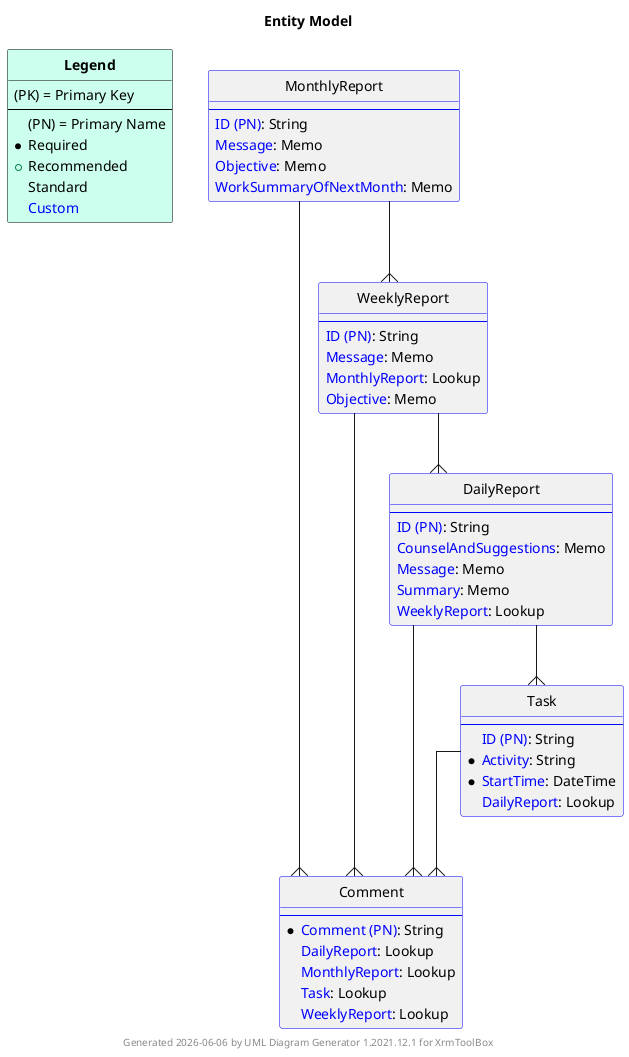 @startuml

hide circle
hide stereotype

skinparam linetype ortho
skinparam RoundCorner 5
skinparam Padding 1
skinparam ArrowFontSize 12
skinparam ClassBorderColor Black
skinparam ClassBorderColor<<custom>> Blue

entity **Legend** <<standard>> #CCFFEE {
    (PK) = Primary Key
    --
    (PN) = Primary Name
    * Required
    + Recommended
    Standard
    <color:blue>Custom</color>
}

title  Entity Model

footer Generated %date("yyyy-MM-dd") by UML Diagram Generator 1.2021.12.1 for XrmToolBox

entity Comment <<custom>>
{
    --
    *<color:blue>Comment (PN)</color>: String
    <color:blue>DailyReport</color>: Lookup
    <color:blue>MonthlyReport</color>: Lookup
    <color:blue>Task</color>: Lookup
    <color:blue>WeeklyReport</color>: Lookup
}

entity DailyReport <<custom>>
{
    --
    <color:blue>ID (PN)</color>: String
    <color:blue>CounselAndSuggestions</color>: Memo
    <color:blue>Message</color>: Memo
    <color:blue>Summary</color>: Memo
    <color:blue>WeeklyReport</color>: Lookup
}

entity MonthlyReport <<custom>>
{
    --
    <color:blue>ID (PN)</color>: String
    <color:blue>Message</color>: Memo
    <color:blue>Objective</color>: Memo
    <color:blue>WorkSummaryOfNextMonth</color>: Memo
}

entity Task <<custom>>
{
    --
    <color:blue>ID (PN)</color>: String
    *<color:blue>Activity</color>: String
    *<color:blue>StartTime</color>: DateTime
    <color:blue>DailyReport</color>: Lookup
}

entity WeeklyReport <<custom>>
{
    --
    <color:blue>ID (PN)</color>: String
    <color:blue>Message</color>: Memo
    <color:blue>MonthlyReport</color>: Lookup
    <color:blue>Objective</color>: Memo
}

Task --{ Comment
DailyReport --{ Comment
WeeklyReport --{ Comment
MonthlyReport --{ Comment
WeeklyReport --{ DailyReport
DailyReport --{ Task
MonthlyReport --{ WeeklyReport

@enduml
